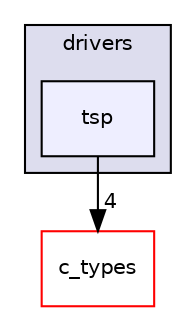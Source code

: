 digraph "/home/vicky/pgrouting/pgrouting/pgrouting/include/drivers/tsp" {
  compound=true
  node [ fontsize="10", fontname="Helvetica"];
  edge [ labelfontsize="10", labelfontname="Helvetica"];
  subgraph clusterdir_4fe5cf12322eb0f9892753dc20f1484c {
    graph [ bgcolor="#ddddee", pencolor="black", label="drivers" fontname="Helvetica", fontsize="10", URL="dir_4fe5cf12322eb0f9892753dc20f1484c.html"]
  dir_0e9f25144ecd7b0eaa61cb5a9facf8c7 [shape=box, label="tsp", style="filled", fillcolor="#eeeeff", pencolor="black", URL="dir_0e9f25144ecd7b0eaa61cb5a9facf8c7.html"];
  }
  dir_d5995d5871f728649bd47ea0d6428e03 [shape=box label="c_types" fillcolor="white" style="filled" color="red" URL="dir_d5995d5871f728649bd47ea0d6428e03.html"];
  dir_0e9f25144ecd7b0eaa61cb5a9facf8c7->dir_d5995d5871f728649bd47ea0d6428e03 [headlabel="4", labeldistance=1.5 headhref="dir_000025_000006.html"];
}
